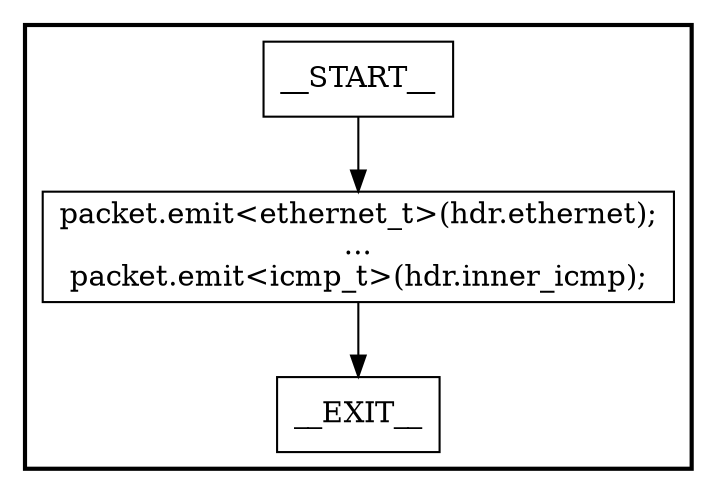 digraph DeparserImpl {
subgraph cluster {
graph [
label="", labeljust=r, style=bold];
0[label=__START__, margin="", shape=rectangle, style=solid];
1[label=__EXIT__, margin="", shape=rectangle, style=solid];
2[label="packet.emit<ethernet_t>(hdr.ethernet);
...
packet.emit<icmp_t>(hdr.inner_icmp);", margin="", shape=rectangle, style=solid];
0 -> 2[label=""];
2 -> 1[label=""];
}
}
